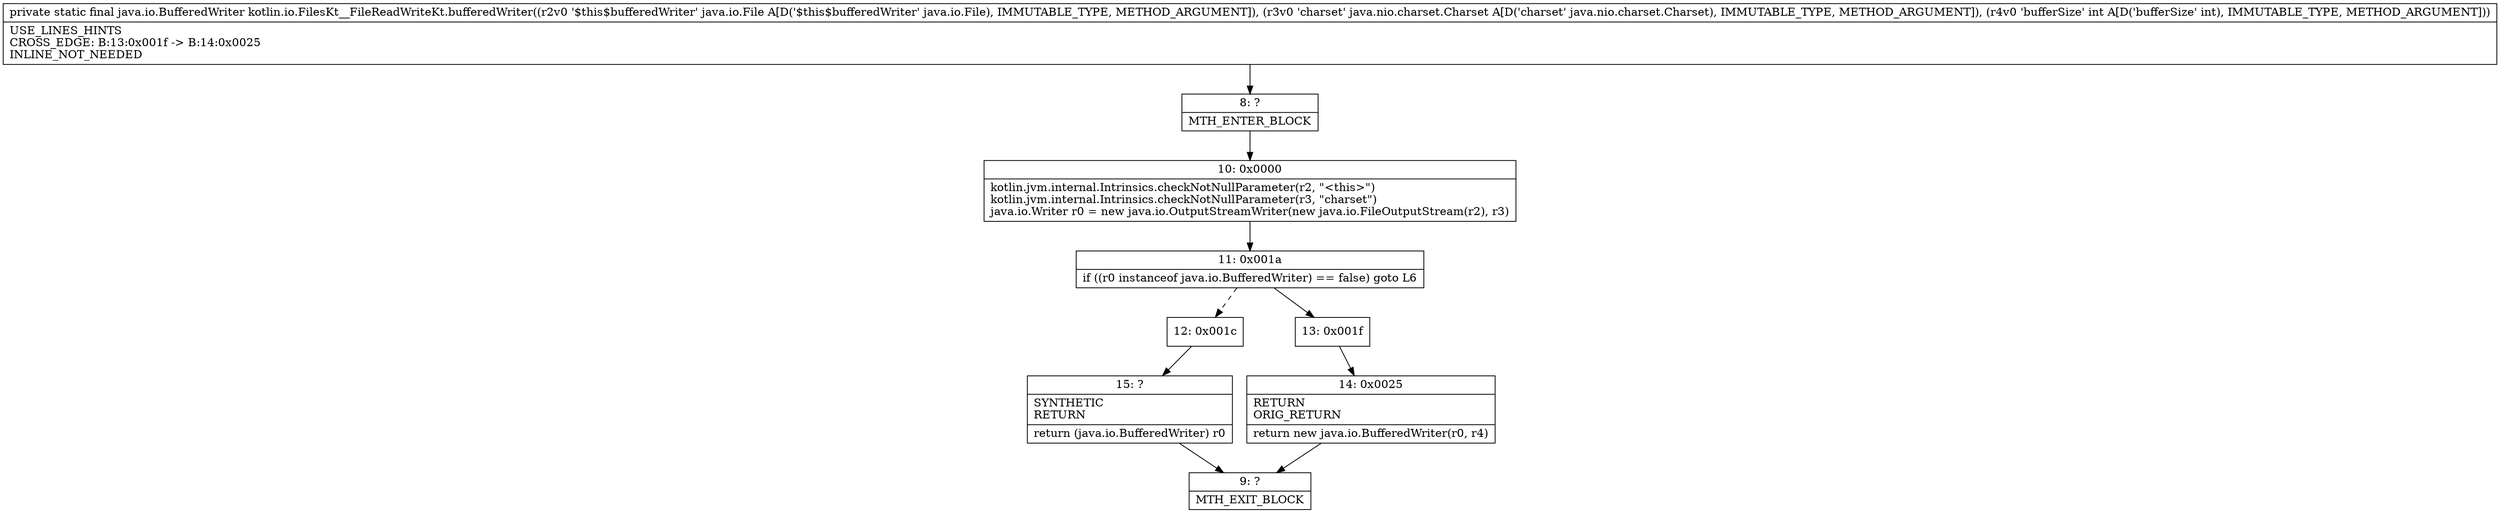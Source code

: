 digraph "CFG forkotlin.io.FilesKt__FileReadWriteKt.bufferedWriter(Ljava\/io\/File;Ljava\/nio\/charset\/Charset;I)Ljava\/io\/BufferedWriter;" {
Node_8 [shape=record,label="{8\:\ ?|MTH_ENTER_BLOCK\l}"];
Node_10 [shape=record,label="{10\:\ 0x0000|kotlin.jvm.internal.Intrinsics.checkNotNullParameter(r2, \"\<this\>\")\lkotlin.jvm.internal.Intrinsics.checkNotNullParameter(r3, \"charset\")\ljava.io.Writer r0 = new java.io.OutputStreamWriter(new java.io.FileOutputStream(r2), r3)\l}"];
Node_11 [shape=record,label="{11\:\ 0x001a|if ((r0 instanceof java.io.BufferedWriter) == false) goto L6\l}"];
Node_12 [shape=record,label="{12\:\ 0x001c}"];
Node_15 [shape=record,label="{15\:\ ?|SYNTHETIC\lRETURN\l|return (java.io.BufferedWriter) r0\l}"];
Node_9 [shape=record,label="{9\:\ ?|MTH_EXIT_BLOCK\l}"];
Node_13 [shape=record,label="{13\:\ 0x001f}"];
Node_14 [shape=record,label="{14\:\ 0x0025|RETURN\lORIG_RETURN\l|return new java.io.BufferedWriter(r0, r4)\l}"];
MethodNode[shape=record,label="{private static final java.io.BufferedWriter kotlin.io.FilesKt__FileReadWriteKt.bufferedWriter((r2v0 '$this$bufferedWriter' java.io.File A[D('$this$bufferedWriter' java.io.File), IMMUTABLE_TYPE, METHOD_ARGUMENT]), (r3v0 'charset' java.nio.charset.Charset A[D('charset' java.nio.charset.Charset), IMMUTABLE_TYPE, METHOD_ARGUMENT]), (r4v0 'bufferSize' int A[D('bufferSize' int), IMMUTABLE_TYPE, METHOD_ARGUMENT]))  | USE_LINES_HINTS\lCROSS_EDGE: B:13:0x001f \-\> B:14:0x0025\lINLINE_NOT_NEEDED\l}"];
MethodNode -> Node_8;Node_8 -> Node_10;
Node_10 -> Node_11;
Node_11 -> Node_12[style=dashed];
Node_11 -> Node_13;
Node_12 -> Node_15;
Node_15 -> Node_9;
Node_13 -> Node_14;
Node_14 -> Node_9;
}

